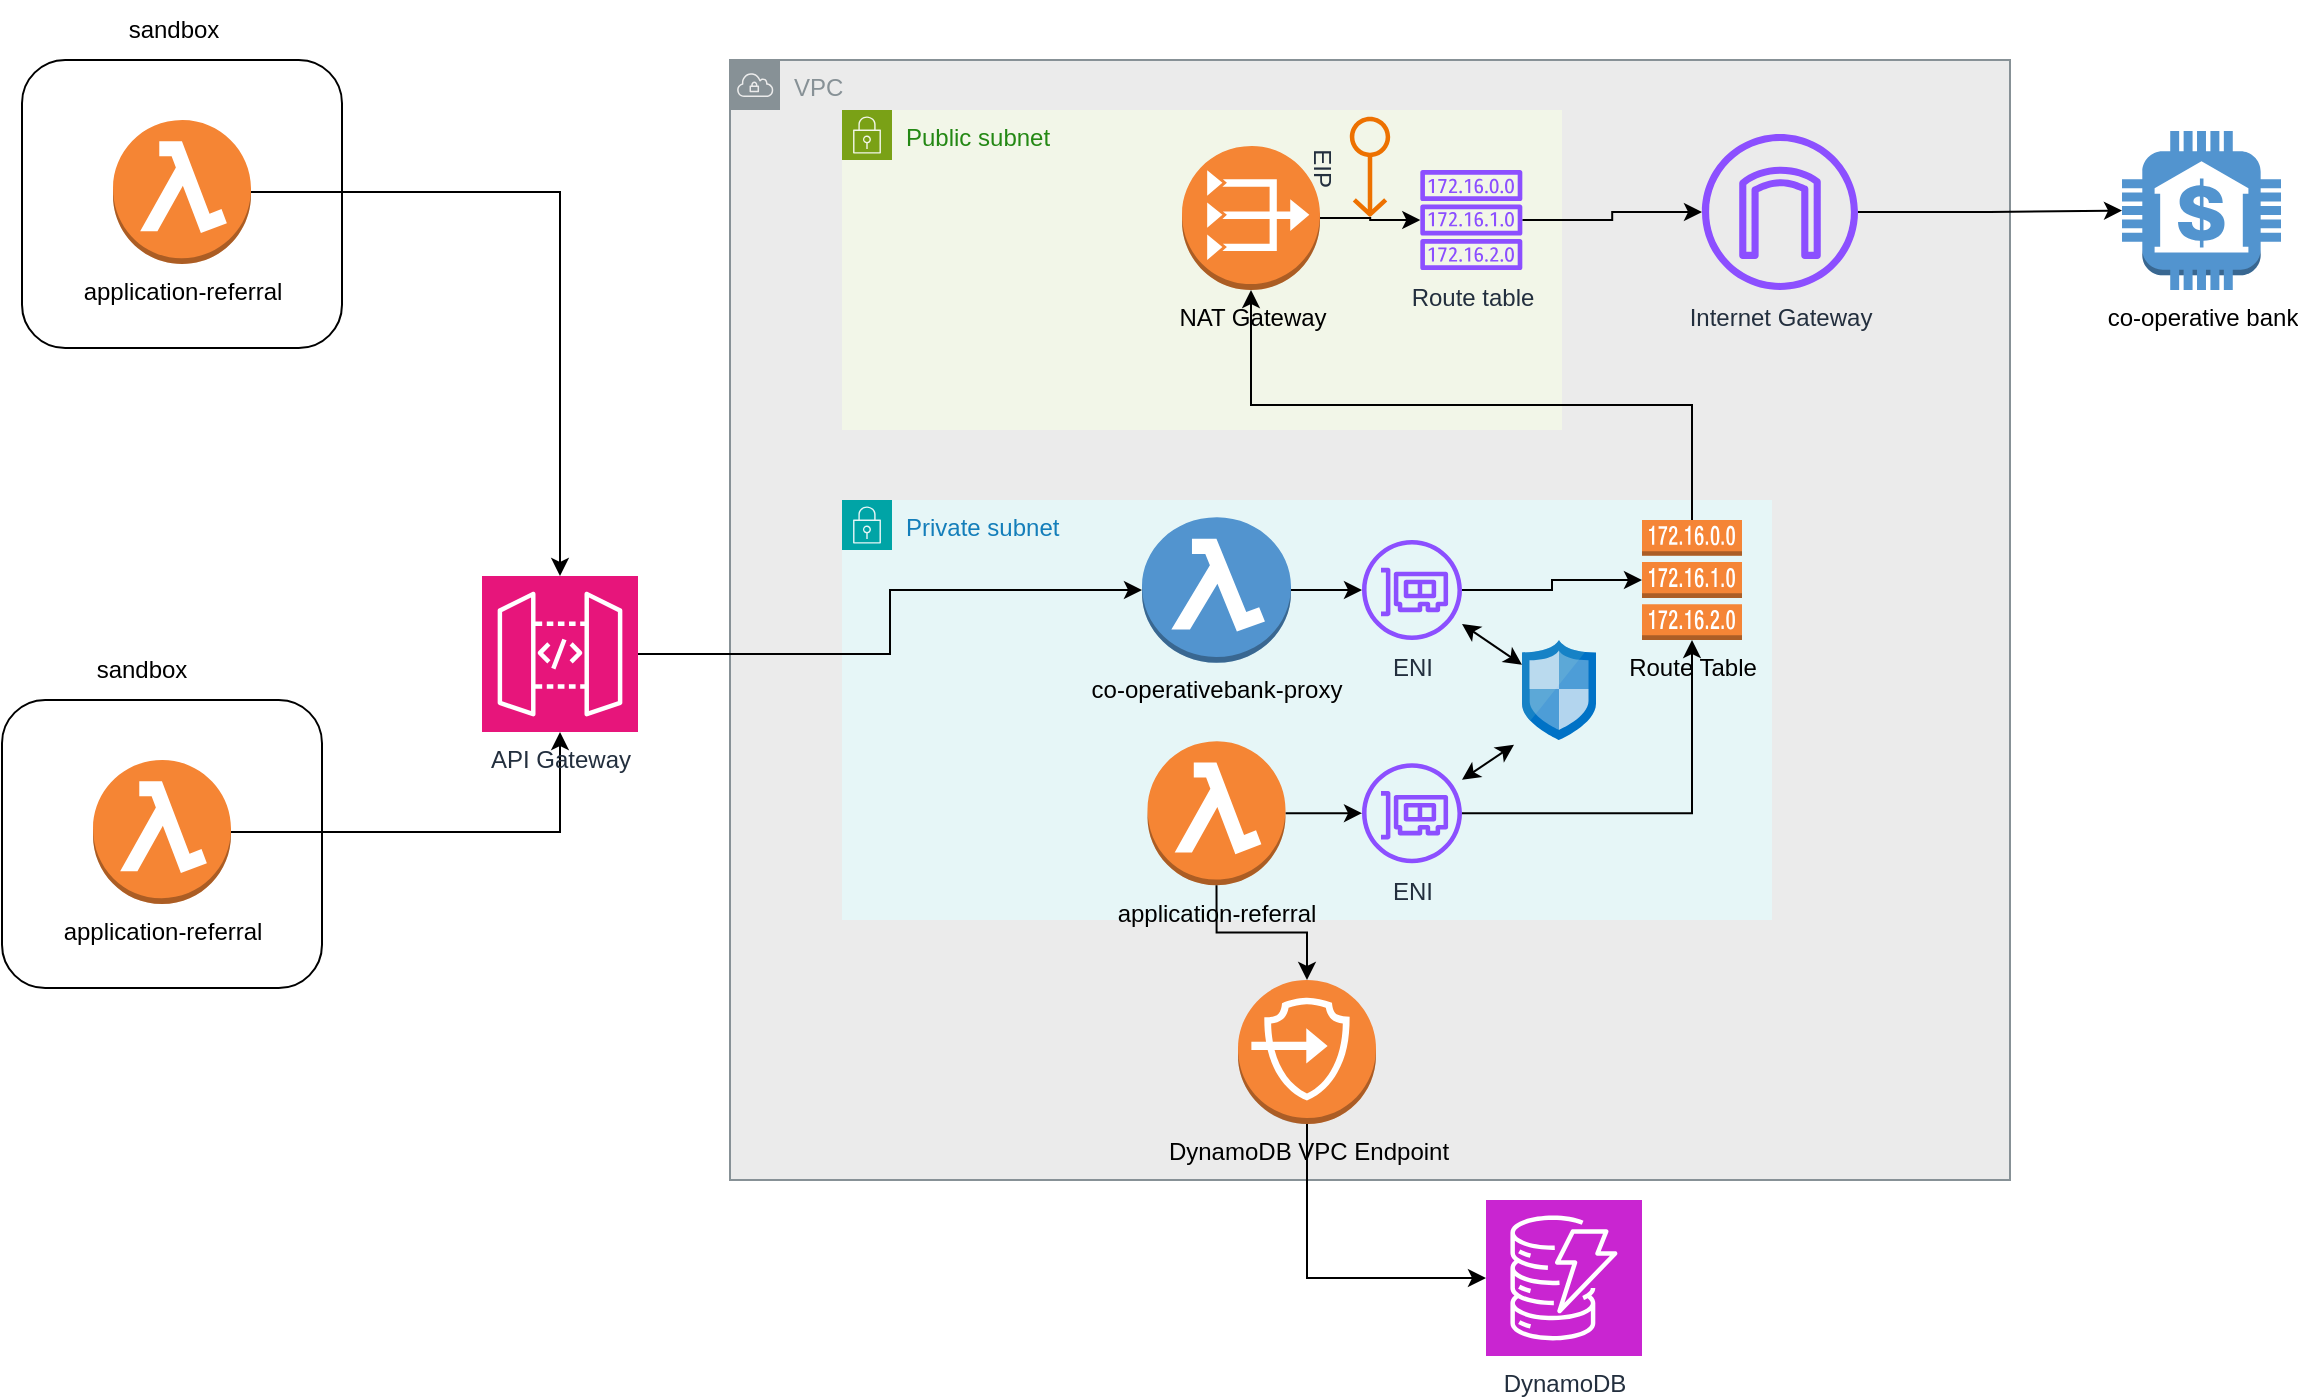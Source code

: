 <mxfile version="26.2.14">
  <diagram name="Page-1" id="rmxNBz-3H48KLPkofMN0">
    <mxGraphModel dx="2198" dy="766" grid="1" gridSize="10" guides="1" tooltips="1" connect="1" arrows="1" fold="1" page="1" pageScale="1" pageWidth="827" pageHeight="1169" math="0" shadow="0">
      <root>
        <mxCell id="0" />
        <mxCell id="1" parent="0" />
        <mxCell id="jYs0n431p8MNBjK6Ho2J-1" value="VPC" style="sketch=0;outlineConnect=0;gradientColor=none;html=1;whiteSpace=wrap;fontSize=12;fontStyle=0;shape=mxgraph.aws4.group;grIcon=mxgraph.aws4.group_vpc;strokeColor=#879196;fillColor=#EBEBEB;verticalAlign=top;align=left;spacingLeft=30;fontColor=#879196;dashed=0;" parent="1" vertex="1">
          <mxGeometry x="234" y="480" width="640" height="560" as="geometry" />
        </mxCell>
        <mxCell id="jYs0n431p8MNBjK6Ho2J-5" value="Private subnet" style="points=[[0,0],[0.25,0],[0.5,0],[0.75,0],[1,0],[1,0.25],[1,0.5],[1,0.75],[1,1],[0.75,1],[0.5,1],[0.25,1],[0,1],[0,0.75],[0,0.5],[0,0.25]];outlineConnect=0;gradientColor=none;html=1;whiteSpace=wrap;fontSize=12;fontStyle=0;container=1;pointerEvents=0;collapsible=0;recursiveResize=0;shape=mxgraph.aws4.group;grIcon=mxgraph.aws4.group_security_group;grStroke=0;strokeColor=#00A4A6;fillColor=#E6F6F7;verticalAlign=top;align=left;spacingLeft=30;fontColor=#147EBA;dashed=0;" parent="1" vertex="1">
          <mxGeometry x="290" y="700" width="465" height="210" as="geometry" />
        </mxCell>
        <mxCell id="mm62io1ve5PJXhFcudEz-12" style="edgeStyle=orthogonalEdgeStyle;rounded=0;orthogonalLoop=1;jettySize=auto;html=1;exitX=1;exitY=0.5;exitDx=0;exitDy=0;exitPerimeter=0;" edge="1" parent="jYs0n431p8MNBjK6Ho2J-5" source="jYs0n431p8MNBjK6Ho2J-20" target="jYs0n431p8MNBjK6Ho2J-22">
          <mxGeometry relative="1" as="geometry" />
        </mxCell>
        <mxCell id="jYs0n431p8MNBjK6Ho2J-20" value="co-operativebank-proxy" style="outlineConnect=0;dashed=0;verticalLabelPosition=bottom;verticalAlign=top;align=center;html=1;shape=mxgraph.aws3.lambda_function;fillColor=#5294CF;gradientColor=none;" parent="jYs0n431p8MNBjK6Ho2J-5" vertex="1">
          <mxGeometry x="150" y="8.62" width="74.5" height="72.77" as="geometry" />
        </mxCell>
        <mxCell id="jYs0n431p8MNBjK6Ho2J-22" value="ENI" style="sketch=0;outlineConnect=0;fontColor=#232F3E;gradientColor=none;fillColor=#8C4FFF;strokeColor=none;dashed=0;verticalLabelPosition=bottom;verticalAlign=top;align=center;html=1;fontSize=12;fontStyle=0;aspect=fixed;pointerEvents=1;shape=mxgraph.aws4.elastic_network_interface;" parent="jYs0n431p8MNBjK6Ho2J-5" vertex="1">
          <mxGeometry x="260" y="20" width="50" height="50" as="geometry" />
        </mxCell>
        <mxCell id="jYs0n431p8MNBjK6Ho2J-24" value="" style="image;sketch=0;aspect=fixed;html=1;points=[];align=center;fontSize=12;image=img/lib/mscae/Network_Security_Groups_Classic.svg;" parent="jYs0n431p8MNBjK6Ho2J-5" vertex="1">
          <mxGeometry x="340" y="70" width="37" height="50" as="geometry" />
        </mxCell>
        <mxCell id="jYs0n431p8MNBjK6Ho2J-23" value="ENI" style="sketch=0;outlineConnect=0;fontColor=#232F3E;gradientColor=none;fillColor=#8C4FFF;strokeColor=none;dashed=0;verticalLabelPosition=bottom;verticalAlign=top;align=center;html=1;fontSize=12;fontStyle=0;aspect=fixed;pointerEvents=1;shape=mxgraph.aws4.elastic_network_interface;" parent="jYs0n431p8MNBjK6Ho2J-5" vertex="1">
          <mxGeometry x="260" y="131.62" width="50" height="50" as="geometry" />
        </mxCell>
        <mxCell id="jYs0n431p8MNBjK6Ho2J-31" value="" style="endArrow=classic;startArrow=classic;html=1;rounded=0;" parent="jYs0n431p8MNBjK6Ho2J-5" source="jYs0n431p8MNBjK6Ho2J-24" target="jYs0n431p8MNBjK6Ho2J-22" edge="1">
          <mxGeometry width="50" height="50" relative="1" as="geometry">
            <mxPoint x="100" y="110" as="sourcePoint" />
            <mxPoint x="150" y="60" as="targetPoint" />
          </mxGeometry>
        </mxCell>
        <mxCell id="jYs0n431p8MNBjK6Ho2J-32" value="" style="endArrow=classic;startArrow=classic;html=1;rounded=0;entryX=-0.108;entryY=1.048;entryDx=0;entryDy=0;entryPerimeter=0;" parent="jYs0n431p8MNBjK6Ho2J-5" source="jYs0n431p8MNBjK6Ho2J-23" target="jYs0n431p8MNBjK6Ho2J-24" edge="1">
          <mxGeometry width="50" height="50" relative="1" as="geometry">
            <mxPoint x="100" y="110" as="sourcePoint" />
            <mxPoint x="150" y="60" as="targetPoint" />
          </mxGeometry>
        </mxCell>
        <mxCell id="mm62io1ve5PJXhFcudEz-13" style="edgeStyle=orthogonalEdgeStyle;rounded=0;orthogonalLoop=1;jettySize=auto;html=1;exitX=1;exitY=0.5;exitDx=0;exitDy=0;exitPerimeter=0;" edge="1" parent="jYs0n431p8MNBjK6Ho2J-5" source="jYs0n431p8MNBjK6Ho2J-17" target="jYs0n431p8MNBjK6Ho2J-23">
          <mxGeometry relative="1" as="geometry" />
        </mxCell>
        <mxCell id="jYs0n431p8MNBjK6Ho2J-17" value="application-referral" style="outlineConnect=0;dashed=0;verticalLabelPosition=bottom;verticalAlign=top;align=center;html=1;shape=mxgraph.aws3.lambda_function;fillColor=#F58534;gradientColor=none;" parent="jYs0n431p8MNBjK6Ho2J-5" vertex="1">
          <mxGeometry x="152.75" y="120.62" width="69" height="72" as="geometry" />
        </mxCell>
        <mxCell id="jYs0n431p8MNBjK6Ho2J-2" value="Public subnet" style="points=[[0,0],[0.25,0],[0.5,0],[0.75,0],[1,0],[1,0.25],[1,0.5],[1,0.75],[1,1],[0.75,1],[0.5,1],[0.25,1],[0,1],[0,0.75],[0,0.5],[0,0.25]];outlineConnect=0;gradientColor=none;html=1;whiteSpace=wrap;fontSize=12;fontStyle=0;container=1;pointerEvents=0;collapsible=0;recursiveResize=0;shape=mxgraph.aws4.group;grIcon=mxgraph.aws4.group_security_group;grStroke=0;strokeColor=#7AA116;fillColor=#F2F6E8;verticalAlign=top;align=left;spacingLeft=30;fontColor=#248814;dashed=0;" parent="1" vertex="1">
          <mxGeometry x="290" y="505" width="360" height="160" as="geometry" />
        </mxCell>
        <mxCell id="jYs0n431p8MNBjK6Ho2J-9" style="edgeStyle=orthogonalEdgeStyle;rounded=0;orthogonalLoop=1;jettySize=auto;html=1;exitX=1;exitY=0.5;exitDx=0;exitDy=0;exitPerimeter=0;" parent="1" source="jYs0n431p8MNBjK6Ho2J-44" target="jYs0n431p8MNBjK6Ho2J-39" edge="1">
          <mxGeometry relative="1" as="geometry" />
        </mxCell>
        <mxCell id="jYs0n431p8MNBjK6Ho2J-6" value="NAT Gateway" style="outlineConnect=0;dashed=0;verticalLabelPosition=bottom;verticalAlign=top;align=center;html=1;shape=mxgraph.aws3.vpc_nat_gateway;fillColor=#F58534;gradientColor=none;" parent="1" vertex="1">
          <mxGeometry x="460" y="523" width="69" height="72" as="geometry" />
        </mxCell>
        <mxCell id="jYs0n431p8MNBjK6Ho2J-8" value="EIP" style="sketch=0;outlineConnect=0;fontColor=#232F3E;gradientColor=none;fillColor=#ED7100;strokeColor=none;dashed=0;verticalLabelPosition=bottom;verticalAlign=top;align=center;html=1;fontSize=12;fontStyle=0;aspect=fixed;pointerEvents=1;shape=mxgraph.aws4.elastic_ip_address;rotation=90;" parent="1" vertex="1">
          <mxGeometry x="529" y="523" width="50" height="20.83" as="geometry" />
        </mxCell>
        <mxCell id="jYs0n431p8MNBjK6Ho2J-16" style="edgeStyle=orthogonalEdgeStyle;rounded=0;orthogonalLoop=1;jettySize=auto;html=1;exitX=0.5;exitY=0;exitDx=0;exitDy=0;exitPerimeter=0;" parent="1" source="jYs0n431p8MNBjK6Ho2J-10" target="jYs0n431p8MNBjK6Ho2J-6" edge="1">
          <mxGeometry relative="1" as="geometry" />
        </mxCell>
        <mxCell id="jYs0n431p8MNBjK6Ho2J-10" value="Route Table" style="outlineConnect=0;dashed=0;verticalLabelPosition=bottom;verticalAlign=top;align=center;html=1;shape=mxgraph.aws3.route_table;fillColor=#F58536;gradientColor=none;" parent="1" vertex="1">
          <mxGeometry x="690" y="710" width="50" height="60" as="geometry" />
        </mxCell>
        <mxCell id="jYs0n431p8MNBjK6Ho2J-28" value="" style="edgeStyle=orthogonalEdgeStyle;rounded=0;orthogonalLoop=1;jettySize=auto;html=1;" parent="1" source="jYs0n431p8MNBjK6Ho2J-23" target="jYs0n431p8MNBjK6Ho2J-10" edge="1">
          <mxGeometry relative="1" as="geometry">
            <mxPoint x="675" y="856.62" as="targetPoint" />
          </mxGeometry>
        </mxCell>
        <mxCell id="jYs0n431p8MNBjK6Ho2J-29" value="" style="edgeStyle=orthogonalEdgeStyle;rounded=0;orthogonalLoop=1;jettySize=auto;html=1;" parent="1" source="jYs0n431p8MNBjK6Ho2J-22" target="jYs0n431p8MNBjK6Ho2J-10" edge="1">
          <mxGeometry relative="1" as="geometry" />
        </mxCell>
        <mxCell id="jYs0n431p8MNBjK6Ho2J-38" value="co-operative bank" style="outlineConnect=0;dashed=0;verticalLabelPosition=bottom;verticalAlign=top;align=center;html=1;shape=mxgraph.aws3.bank;fillColor=#5294CF;gradientColor=none;" parent="1" vertex="1">
          <mxGeometry x="930" y="515.5" width="79.5" height="79.5" as="geometry" />
        </mxCell>
        <mxCell id="jYs0n431p8MNBjK6Ho2J-43" value="" style="edgeStyle=orthogonalEdgeStyle;rounded=0;orthogonalLoop=1;jettySize=auto;html=1;entryX=0;entryY=0.5;entryDx=0;entryDy=0;entryPerimeter=0;" parent="1" source="jYs0n431p8MNBjK6Ho2J-39" target="jYs0n431p8MNBjK6Ho2J-38" edge="1">
          <mxGeometry relative="1" as="geometry">
            <mxPoint x="940" y="490" as="targetPoint" />
          </mxGeometry>
        </mxCell>
        <mxCell id="jYs0n431p8MNBjK6Ho2J-39" value="Internet Gateway" style="sketch=0;outlineConnect=0;fontColor=#232F3E;gradientColor=none;fillColor=#8C4FFF;strokeColor=none;dashed=0;verticalLabelPosition=bottom;verticalAlign=top;align=center;html=1;fontSize=12;fontStyle=0;aspect=fixed;pointerEvents=1;shape=mxgraph.aws4.internet_gateway;" parent="1" vertex="1">
          <mxGeometry x="720" y="517" width="78" height="78" as="geometry" />
        </mxCell>
        <mxCell id="jYs0n431p8MNBjK6Ho2J-45" value="" style="edgeStyle=orthogonalEdgeStyle;rounded=0;orthogonalLoop=1;jettySize=auto;html=1;exitX=1;exitY=0.5;exitDx=0;exitDy=0;exitPerimeter=0;" parent="1" source="jYs0n431p8MNBjK6Ho2J-6" target="jYs0n431p8MNBjK6Ho2J-44" edge="1">
          <mxGeometry relative="1" as="geometry">
            <mxPoint x="529" y="559" as="sourcePoint" />
            <mxPoint x="720" y="556" as="targetPoint" />
          </mxGeometry>
        </mxCell>
        <mxCell id="jYs0n431p8MNBjK6Ho2J-44" value="Route table" style="sketch=0;outlineConnect=0;fontColor=#232F3E;gradientColor=none;fillColor=#8C4FFF;strokeColor=none;dashed=0;verticalLabelPosition=bottom;verticalAlign=top;align=center;html=1;fontSize=12;fontStyle=0;aspect=fixed;pointerEvents=1;shape=mxgraph.aws4.route_table;" parent="1" vertex="1">
          <mxGeometry x="579" y="535" width="51.32" height="50" as="geometry" />
        </mxCell>
        <mxCell id="mm62io1ve5PJXhFcudEz-1" value="" style="rounded=1;whiteSpace=wrap;html=1;" vertex="1" parent="1">
          <mxGeometry x="-120" y="480" width="160" height="144" as="geometry" />
        </mxCell>
        <mxCell id="mm62io1ve5PJXhFcudEz-2" value="application-referral" style="outlineConnect=0;dashed=0;verticalLabelPosition=bottom;verticalAlign=top;align=center;html=1;shape=mxgraph.aws3.lambda_function;fillColor=#F58534;gradientColor=none;" vertex="1" parent="1">
          <mxGeometry x="-74.5" y="510" width="69" height="72" as="geometry" />
        </mxCell>
        <mxCell id="mm62io1ve5PJXhFcudEz-3" value="" style="rounded=1;whiteSpace=wrap;html=1;" vertex="1" parent="1">
          <mxGeometry x="-130" y="800" width="160" height="144" as="geometry" />
        </mxCell>
        <mxCell id="mm62io1ve5PJXhFcudEz-11" style="edgeStyle=orthogonalEdgeStyle;rounded=0;orthogonalLoop=1;jettySize=auto;html=1;exitX=1;exitY=0.5;exitDx=0;exitDy=0;exitPerimeter=0;" edge="1" parent="1" source="mm62io1ve5PJXhFcudEz-4" target="mm62io1ve5PJXhFcudEz-7">
          <mxGeometry relative="1" as="geometry" />
        </mxCell>
        <mxCell id="mm62io1ve5PJXhFcudEz-4" value="application-referral" style="outlineConnect=0;dashed=0;verticalLabelPosition=bottom;verticalAlign=top;align=center;html=1;shape=mxgraph.aws3.lambda_function;fillColor=#F58534;gradientColor=none;" vertex="1" parent="1">
          <mxGeometry x="-84.5" y="830" width="69" height="72" as="geometry" />
        </mxCell>
        <mxCell id="mm62io1ve5PJXhFcudEz-5" value="sandbox" style="text;html=1;align=center;verticalAlign=middle;whiteSpace=wrap;rounded=0;" vertex="1" parent="1">
          <mxGeometry x="-74.5" y="450" width="60" height="30" as="geometry" />
        </mxCell>
        <mxCell id="mm62io1ve5PJXhFcudEz-6" value="sandbox" style="text;html=1;align=center;verticalAlign=middle;whiteSpace=wrap;rounded=0;" vertex="1" parent="1">
          <mxGeometry x="-90" y="770" width="60" height="30" as="geometry" />
        </mxCell>
        <mxCell id="mm62io1ve5PJXhFcudEz-7" value="API Gateway" style="sketch=0;points=[[0,0,0],[0.25,0,0],[0.5,0,0],[0.75,0,0],[1,0,0],[0,1,0],[0.25,1,0],[0.5,1,0],[0.75,1,0],[1,1,0],[0,0.25,0],[0,0.5,0],[0,0.75,0],[1,0.25,0],[1,0.5,0],[1,0.75,0]];outlineConnect=0;fontColor=#232F3E;fillColor=#E7157B;strokeColor=#ffffff;dashed=0;verticalLabelPosition=bottom;verticalAlign=top;align=center;html=1;fontSize=12;fontStyle=0;aspect=fixed;shape=mxgraph.aws4.resourceIcon;resIcon=mxgraph.aws4.api_gateway;" vertex="1" parent="1">
          <mxGeometry x="110" y="738" width="78" height="78" as="geometry" />
        </mxCell>
        <mxCell id="mm62io1ve5PJXhFcudEz-8" style="edgeStyle=orthogonalEdgeStyle;rounded=0;orthogonalLoop=1;jettySize=auto;html=1;entryX=0.5;entryY=0;entryDx=0;entryDy=0;entryPerimeter=0;" edge="1" parent="1" source="mm62io1ve5PJXhFcudEz-2" target="mm62io1ve5PJXhFcudEz-7">
          <mxGeometry relative="1" as="geometry" />
        </mxCell>
        <mxCell id="mm62io1ve5PJXhFcudEz-10" style="edgeStyle=orthogonalEdgeStyle;rounded=0;orthogonalLoop=1;jettySize=auto;html=1;exitX=1;exitY=0.5;exitDx=0;exitDy=0;exitPerimeter=0;entryX=0;entryY=0.5;entryDx=0;entryDy=0;entryPerimeter=0;" edge="1" parent="1" source="mm62io1ve5PJXhFcudEz-7" target="jYs0n431p8MNBjK6Ho2J-20">
          <mxGeometry relative="1" as="geometry" />
        </mxCell>
        <mxCell id="mm62io1ve5PJXhFcudEz-14" value="DynamoDB VPC Endpoint" style="outlineConnect=0;dashed=0;verticalLabelPosition=bottom;verticalAlign=top;align=center;html=1;shape=mxgraph.aws3.endpoints;fillColor=#F58536;gradientColor=none;" vertex="1" parent="1">
          <mxGeometry x="488" y="940" width="69" height="72" as="geometry" />
        </mxCell>
        <mxCell id="mm62io1ve5PJXhFcudEz-15" style="edgeStyle=orthogonalEdgeStyle;rounded=0;orthogonalLoop=1;jettySize=auto;html=1;exitX=0.5;exitY=1;exitDx=0;exitDy=0;exitPerimeter=0;entryX=0.5;entryY=0;entryDx=0;entryDy=0;entryPerimeter=0;" edge="1" parent="1" source="jYs0n431p8MNBjK6Ho2J-17" target="mm62io1ve5PJXhFcudEz-14">
          <mxGeometry relative="1" as="geometry" />
        </mxCell>
        <mxCell id="mm62io1ve5PJXhFcudEz-16" value="DynamoDB" style="sketch=0;points=[[0,0,0],[0.25,0,0],[0.5,0,0],[0.75,0,0],[1,0,0],[0,1,0],[0.25,1,0],[0.5,1,0],[0.75,1,0],[1,1,0],[0,0.25,0],[0,0.5,0],[0,0.75,0],[1,0.25,0],[1,0.5,0],[1,0.75,0]];outlineConnect=0;fontColor=#232F3E;fillColor=#C925D1;strokeColor=#ffffff;dashed=0;verticalLabelPosition=bottom;verticalAlign=top;align=center;html=1;fontSize=12;fontStyle=0;aspect=fixed;shape=mxgraph.aws4.resourceIcon;resIcon=mxgraph.aws4.dynamodb;" vertex="1" parent="1">
          <mxGeometry x="612" y="1050" width="78" height="78" as="geometry" />
        </mxCell>
        <mxCell id="mm62io1ve5PJXhFcudEz-17" style="edgeStyle=orthogonalEdgeStyle;rounded=0;orthogonalLoop=1;jettySize=auto;html=1;exitX=0.5;exitY=1;exitDx=0;exitDy=0;exitPerimeter=0;entryX=0;entryY=0.5;entryDx=0;entryDy=0;entryPerimeter=0;" edge="1" parent="1" source="mm62io1ve5PJXhFcudEz-14" target="mm62io1ve5PJXhFcudEz-16">
          <mxGeometry relative="1" as="geometry" />
        </mxCell>
      </root>
    </mxGraphModel>
  </diagram>
</mxfile>
